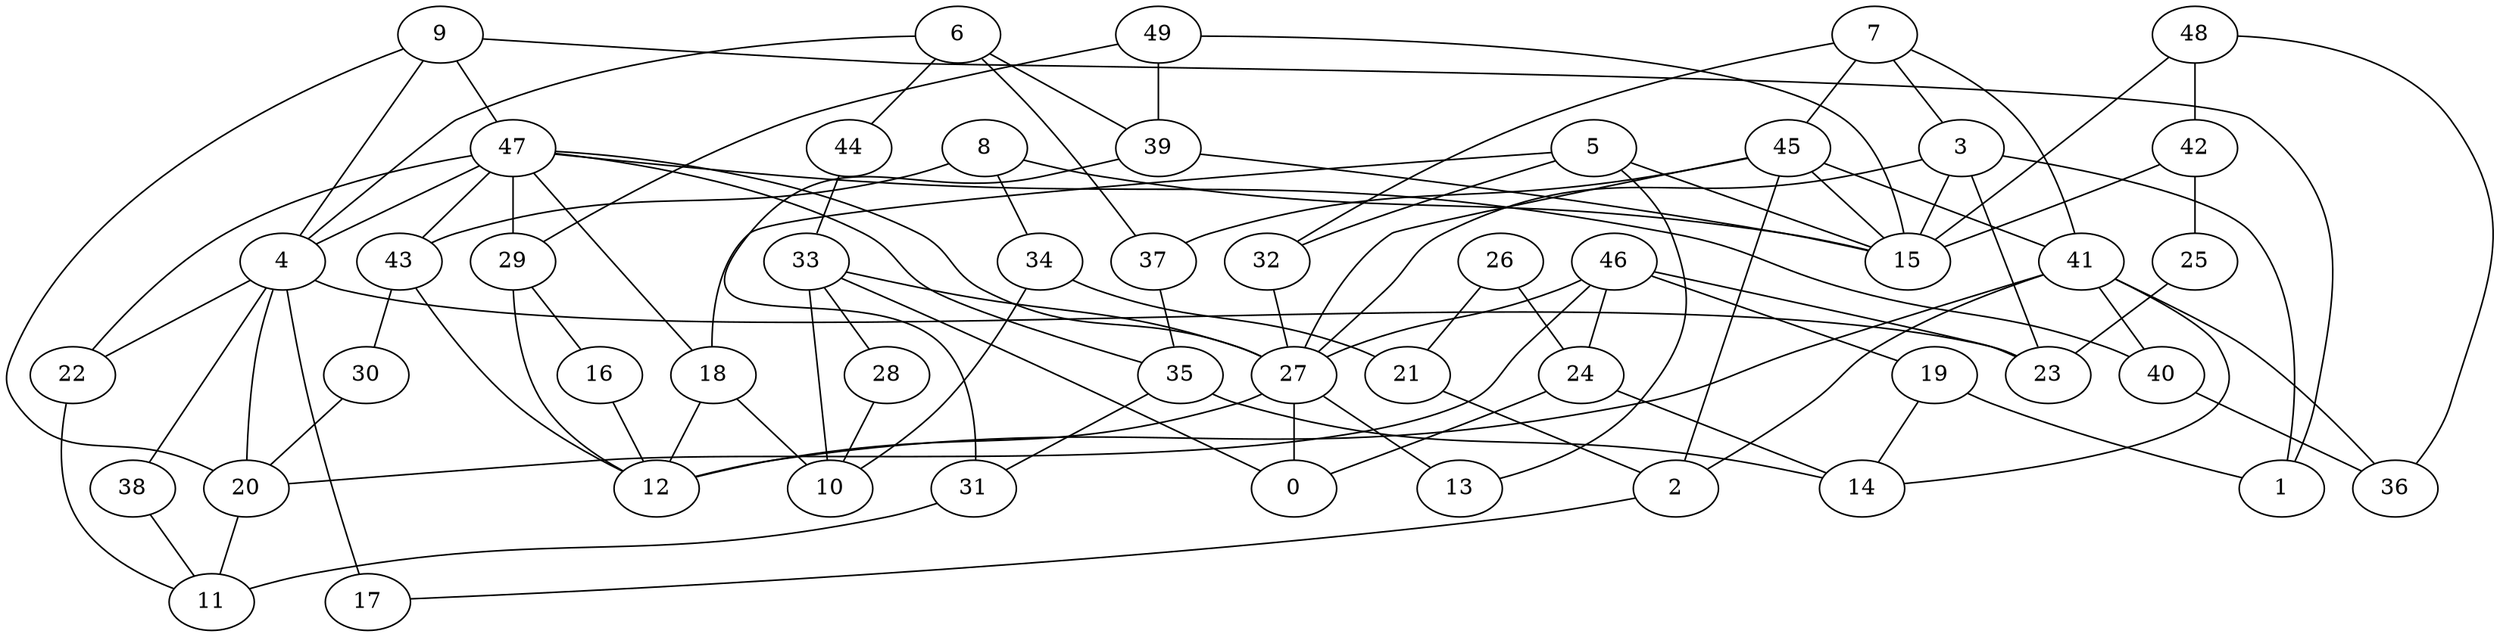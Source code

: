 digraph GG_graph {

subgraph G_graph {
edge [color = black]
"25" -> "23" [dir = none]
"2" -> "17" [dir = none]
"21" -> "2" [dir = none]
"41" -> "36" [dir = none]
"41" -> "12" [dir = none]
"41" -> "40" [dir = none]
"41" -> "14" [dir = none]
"41" -> "2" [dir = none]
"28" -> "10" [dir = none]
"9" -> "20" [dir = none]
"9" -> "4" [dir = none]
"9" -> "47" [dir = none]
"9" -> "1" [dir = none]
"34" -> "21" [dir = none]
"34" -> "10" [dir = none]
"40" -> "36" [dir = none]
"4" -> "38" [dir = none]
"4" -> "22" [dir = none]
"4" -> "23" [dir = none]
"4" -> "20" [dir = none]
"4" -> "17" [dir = none]
"5" -> "32" [dir = none]
"5" -> "13" [dir = none]
"5" -> "18" [dir = none]
"5" -> "15" [dir = none]
"8" -> "43" [dir = none]
"8" -> "15" [dir = none]
"8" -> "34" [dir = none]
"42" -> "15" [dir = none]
"42" -> "25" [dir = none]
"49" -> "39" [dir = none]
"49" -> "29" [dir = none]
"49" -> "15" [dir = none]
"3" -> "15" [dir = none]
"3" -> "1" [dir = none]
"3" -> "23" [dir = none]
"3" -> "27" [dir = none]
"30" -> "20" [dir = none]
"45" -> "37" [dir = none]
"45" -> "27" [dir = none]
"45" -> "15" [dir = none]
"45" -> "41" [dir = none]
"45" -> "2" [dir = none]
"6" -> "39" [dir = none]
"6" -> "37" [dir = none]
"6" -> "4" [dir = none]
"6" -> "44" [dir = none]
"19" -> "14" [dir = none]
"19" -> "1" [dir = none]
"46" -> "19" [dir = none]
"46" -> "27" [dir = none]
"46" -> "20" [dir = none]
"46" -> "23" [dir = none]
"46" -> "24" [dir = none]
"24" -> "0" [dir = none]
"24" -> "14" [dir = none]
"18" -> "10" [dir = none]
"18" -> "12" [dir = none]
"48" -> "42" [dir = none]
"48" -> "15" [dir = none]
"48" -> "36" [dir = none]
"38" -> "11" [dir = none]
"22" -> "11" [dir = none]
"43" -> "30" [dir = none]
"43" -> "12" [dir = none]
"44" -> "33" [dir = none]
"29" -> "12" [dir = none]
"29" -> "16" [dir = none]
"35" -> "31" [dir = none]
"35" -> "14" [dir = none]
"27" -> "12" [dir = none]
"27" -> "0" [dir = none]
"27" -> "13" [dir = none]
"7" -> "45" [dir = none]
"7" -> "41" [dir = none]
"7" -> "3" [dir = none]
"7" -> "32" [dir = none]
"47" -> "27" [dir = none]
"47" -> "35" [dir = none]
"47" -> "40" [dir = none]
"47" -> "22" [dir = none]
"47" -> "29" [dir = none]
"47" -> "18" [dir = none]
"47" -> "4" [dir = none]
"47" -> "43" [dir = none]
"16" -> "12" [dir = none]
"37" -> "35" [dir = none]
"26" -> "24" [dir = none]
"26" -> "21" [dir = none]
"32" -> "27" [dir = none]
"33" -> "27" [dir = none]
"33" -> "28" [dir = none]
"33" -> "0" [dir = none]
"33" -> "10" [dir = none]
"39" -> "31" [dir = none]
"39" -> "15" [dir = none]
"31" -> "11" [dir = none]
"20" -> "11" [dir = none]
}

}
